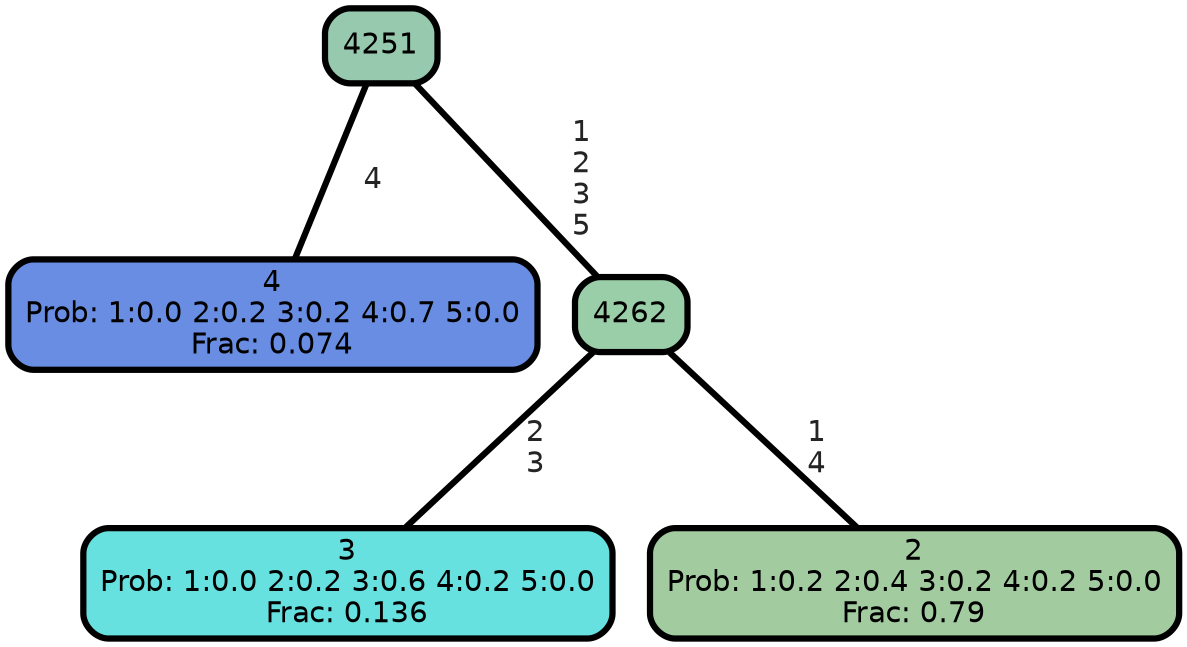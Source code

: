 graph Tree {
node [shape=box, style="filled, rounded",color="black",penwidth="3",fontcolor="black",                 fontname=helvetica] ;
graph [ranksep="0 equally", splines=straight,                 bgcolor=transparent, dpi=200] ;
edge [fontname=helvetica, fontweight=bold,fontcolor=grey14,color=black] ;
0 [label="4
Prob: 1:0.0 2:0.2 3:0.2 4:0.7 5:0.0
Frac: 0.074", fillcolor="#688de2"] ;
1 [label="4251", fillcolor="#96c9ad"] ;
2 [label="3
Prob: 1:0.0 2:0.2 3:0.6 4:0.2 5:0.0
Frac: 0.136", fillcolor="#67e0e0"] ;
3 [label="4262", fillcolor="#9acea8"] ;
4 [label="2
Prob: 1:0.2 2:0.4 3:0.2 4:0.2 5:0.0
Frac: 0.79", fillcolor="#a2cb9f"] ;
1 -- 0 [label=" 4",penwidth=3] ;
1 -- 3 [label=" 1\n 2\n 3\n 5",penwidth=3] ;
3 -- 2 [label=" 2\n 3",penwidth=3] ;
3 -- 4 [label=" 1\n 4",penwidth=3] ;
{rank = same;}}